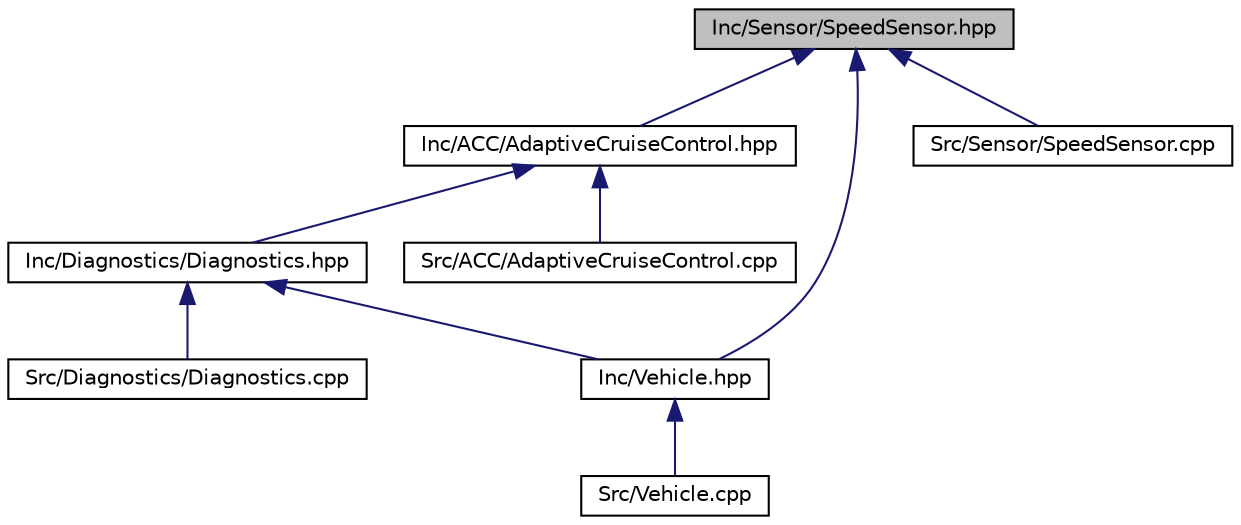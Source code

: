 digraph "Inc/Sensor/SpeedSensor.hpp"
{
 // LATEX_PDF_SIZE
  edge [fontname="Helvetica",fontsize="10",labelfontname="Helvetica",labelfontsize="10"];
  node [fontname="Helvetica",fontsize="10",shape=record];
  Node1 [label="Inc/Sensor/SpeedSensor.hpp",height=0.2,width=0.4,color="black", fillcolor="grey75", style="filled", fontcolor="black",tooltip=" "];
  Node1 -> Node2 [dir="back",color="midnightblue",fontsize="10",style="solid",fontname="Helvetica"];
  Node2 [label="Inc/ACC/AdaptiveCruiseControl.hpp",height=0.2,width=0.4,color="black", fillcolor="white", style="filled",URL="$AdaptiveCruiseControl_8hpp.html",tooltip=" "];
  Node2 -> Node3 [dir="back",color="midnightblue",fontsize="10",style="solid",fontname="Helvetica"];
  Node3 [label="Inc/Diagnostics/Diagnostics.hpp",height=0.2,width=0.4,color="black", fillcolor="white", style="filled",URL="$Diagnostics_8hpp.html",tooltip=" "];
  Node3 -> Node4 [dir="back",color="midnightblue",fontsize="10",style="solid",fontname="Helvetica"];
  Node4 [label="Inc/Vehicle.hpp",height=0.2,width=0.4,color="black", fillcolor="white", style="filled",URL="$Vehicle_8hpp.html",tooltip=" "];
  Node4 -> Node5 [dir="back",color="midnightblue",fontsize="10",style="solid",fontname="Helvetica"];
  Node5 [label="Src/Vehicle.cpp",height=0.2,width=0.4,color="black", fillcolor="white", style="filled",URL="$Vehicle_8cpp.html",tooltip=" "];
  Node3 -> Node6 [dir="back",color="midnightblue",fontsize="10",style="solid",fontname="Helvetica"];
  Node6 [label="Src/Diagnostics/Diagnostics.cpp",height=0.2,width=0.4,color="black", fillcolor="white", style="filled",URL="$Diagnostics_8cpp.html",tooltip=" "];
  Node2 -> Node7 [dir="back",color="midnightblue",fontsize="10",style="solid",fontname="Helvetica"];
  Node7 [label="Src/ACC/AdaptiveCruiseControl.cpp",height=0.2,width=0.4,color="black", fillcolor="white", style="filled",URL="$AdaptiveCruiseControl_8cpp.html",tooltip=" "];
  Node1 -> Node4 [dir="back",color="midnightblue",fontsize="10",style="solid",fontname="Helvetica"];
  Node1 -> Node8 [dir="back",color="midnightblue",fontsize="10",style="solid",fontname="Helvetica"];
  Node8 [label="Src/Sensor/SpeedSensor.cpp",height=0.2,width=0.4,color="black", fillcolor="white", style="filled",URL="$SpeedSensor_8cpp.html",tooltip=" "];
}
